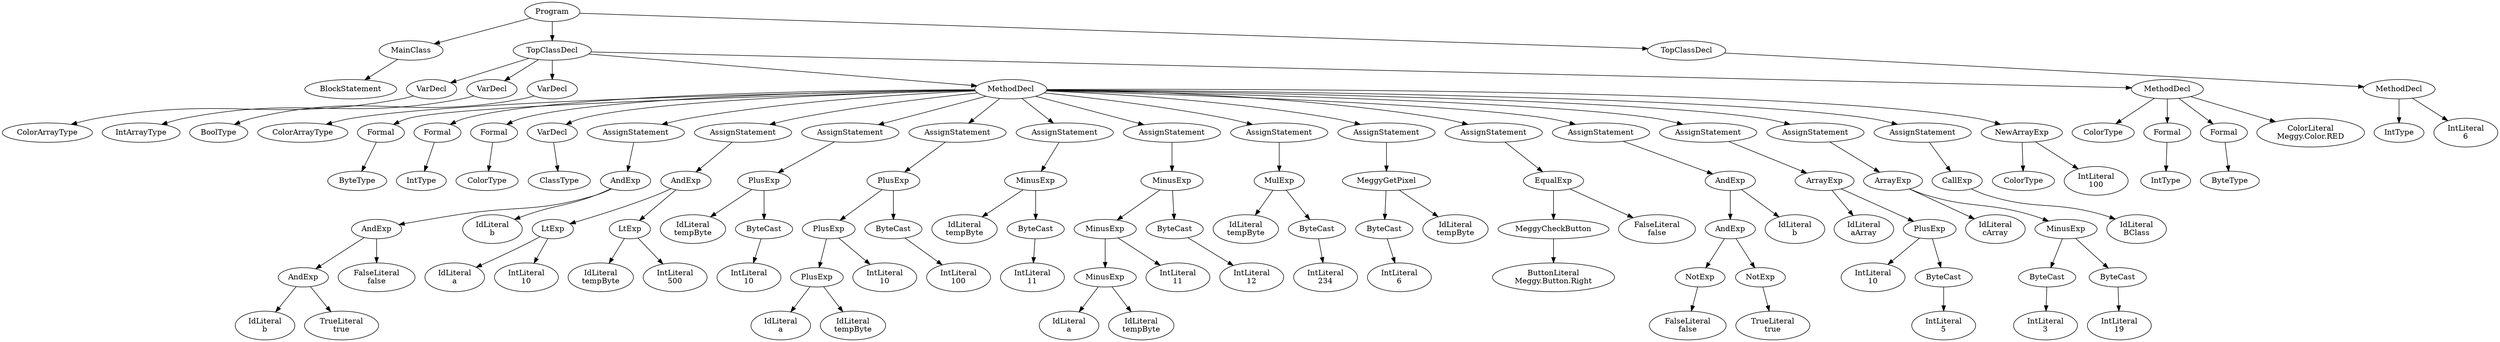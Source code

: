 digraph ASTGraph {
0 [ label="Program" ];
1 [ label="MainClass" ];
0 -> 1
2 [ label="BlockStatement" ];
1 -> 2
3 [ label="TopClassDecl" ];
0 -> 3
4 [ label="VarDecl" ];
3 -> 4
5 [ label="ColorArrayType" ];
4 -> 5
6 [ label="VarDecl" ];
3 -> 6
7 [ label="IntArrayType" ];
6 -> 7
8 [ label="VarDecl" ];
3 -> 8
9 [ label="BoolType" ];
8 -> 9
10 [ label="MethodDecl" ];
3 -> 10
11 [ label="ColorArrayType" ];
10 -> 11
12 [ label="Formal" ];
10 -> 12
13 [ label="ByteType" ];
12 -> 13
14 [ label="Formal" ];
10 -> 14
15 [ label="IntType" ];
14 -> 15
16 [ label="Formal" ];
10 -> 16
17 [ label="ColorType" ];
16 -> 17
18 [ label="VarDecl" ];
10 -> 18
19 [ label="ClassType" ];
18 -> 19
20 [ label="AssignStatement" ];
10 -> 20
21 [ label="AndExp" ];
20 -> 21
22 [ label="AndExp" ];
21 -> 22
23 [ label="AndExp" ];
22 -> 23
24 [ label="IdLiteral\nb" ];
23 -> 24
25 [ label="TrueLiteral\ntrue" ];
23 -> 25
26 [ label="FalseLiteral\nfalse" ];
22 -> 26
27 [ label="IdLiteral\nb" ];
21 -> 27
28 [ label="AssignStatement" ];
10 -> 28
29 [ label="AndExp" ];
28 -> 29
30 [ label="LtExp" ];
29 -> 30
31 [ label="IdLiteral\na" ];
30 -> 31
32 [ label="IntLiteral\n10" ];
30 -> 32
33 [ label="LtExp" ];
29 -> 33
34 [ label="IdLiteral\ntempByte" ];
33 -> 34
35 [ label="IntLiteral\n500" ];
33 -> 35
36 [ label="AssignStatement" ];
10 -> 36
37 [ label="PlusExp" ];
36 -> 37
38 [ label="IdLiteral\ntempByte" ];
37 -> 38
39 [ label="ByteCast" ];
37 -> 39
40 [ label="IntLiteral\n10" ];
39 -> 40
41 [ label="AssignStatement" ];
10 -> 41
42 [ label="PlusExp" ];
41 -> 42
43 [ label="PlusExp" ];
42 -> 43
44 [ label="PlusExp" ];
43 -> 44
45 [ label="IdLiteral\na" ];
44 -> 45
46 [ label="IdLiteral\ntempByte" ];
44 -> 46
47 [ label="IntLiteral\n10" ];
43 -> 47
48 [ label="ByteCast" ];
42 -> 48
49 [ label="IntLiteral\n100" ];
48 -> 49
50 [ label="AssignStatement" ];
10 -> 50
51 [ label="MinusExp" ];
50 -> 51
52 [ label="IdLiteral\ntempByte" ];
51 -> 52
53 [ label="ByteCast" ];
51 -> 53
54 [ label="IntLiteral\n11" ];
53 -> 54
55 [ label="AssignStatement" ];
10 -> 55
56 [ label="MinusExp" ];
55 -> 56
57 [ label="MinusExp" ];
56 -> 57
58 [ label="MinusExp" ];
57 -> 58
59 [ label="IdLiteral\na" ];
58 -> 59
60 [ label="IdLiteral\ntempByte" ];
58 -> 60
61 [ label="IntLiteral\n11" ];
57 -> 61
62 [ label="ByteCast" ];
56 -> 62
63 [ label="IntLiteral\n12" ];
62 -> 63
64 [ label="AssignStatement" ];
10 -> 64
65 [ label="MulExp" ];
64 -> 65
66 [ label="IdLiteral\ntempByte" ];
65 -> 66
67 [ label="ByteCast" ];
65 -> 67
68 [ label="IntLiteral\n234" ];
67 -> 68
69 [ label="AssignStatement" ];
10 -> 69
70 [ label="MeggyGetPixel" ];
69 -> 70
71 [ label="ByteCast" ];
70 -> 71
72 [ label="IntLiteral\n6" ];
71 -> 72
73 [ label="IdLiteral\ntempByte" ];
70 -> 73
74 [ label="AssignStatement" ];
10 -> 74
75 [ label="EqualExp" ];
74 -> 75
76 [ label="MeggyCheckButton" ];
75 -> 76
77 [ label="ButtonLiteral\nMeggy.Button.Right" ];
76 -> 77
78 [ label="FalseLiteral\nfalse" ];
75 -> 78
79 [ label="AssignStatement" ];
10 -> 79
80 [ label="AndExp" ];
79 -> 80
81 [ label="AndExp" ];
80 -> 81
82 [ label="NotExp" ];
81 -> 82
83 [ label="FalseLiteral\nfalse" ];
82 -> 83
84 [ label="NotExp" ];
81 -> 84
85 [ label="TrueLiteral\ntrue" ];
84 -> 85
86 [ label="IdLiteral\nb" ];
80 -> 86
87 [ label="AssignStatement" ];
10 -> 87
88 [ label="ArrayExp" ];
87 -> 88
89 [ label="IdLiteral\naArray" ];
88 -> 89
90 [ label="PlusExp" ];
88 -> 90
91 [ label="IntLiteral\n10" ];
90 -> 91
92 [ label="ByteCast" ];
90 -> 92
93 [ label="IntLiteral\n5" ];
92 -> 93
94 [ label="AssignStatement" ];
10 -> 94
95 [ label="ArrayExp" ];
94 -> 95
96 [ label="IdLiteral\ncArray" ];
95 -> 96
97 [ label="MinusExp" ];
95 -> 97
98 [ label="ByteCast" ];
97 -> 98
99 [ label="IntLiteral\n3" ];
98 -> 99
100 [ label="ByteCast" ];
97 -> 100
101 [ label="IntLiteral\n19" ];
100 -> 101
102 [ label="AssignStatement" ];
10 -> 102
103 [ label="CallExp" ];
102 -> 103
104 [ label="IdLiteral\nBClass" ];
103 -> 104
105 [ label="NewArrayExp" ];
10 -> 105
106 [ label="ColorType" ];
105 -> 106
107 [ label="IntLiteral\n100" ];
105 -> 107
108 [ label="MethodDecl" ];
3 -> 108
109 [ label="ColorType" ];
108 -> 109
110 [ label="Formal" ];
108 -> 110
111 [ label="IntType" ];
110 -> 111
112 [ label="Formal" ];
108 -> 112
113 [ label="ByteType" ];
112 -> 113
114 [ label="ColorLiteral\nMeggy.Color.RED" ];
108 -> 114
115 [ label="TopClassDecl" ];
0 -> 115
116 [ label="MethodDecl" ];
115 -> 116
117 [ label="IntType" ];
116 -> 117
118 [ label="IntLiteral\n6" ];
116 -> 118
}
